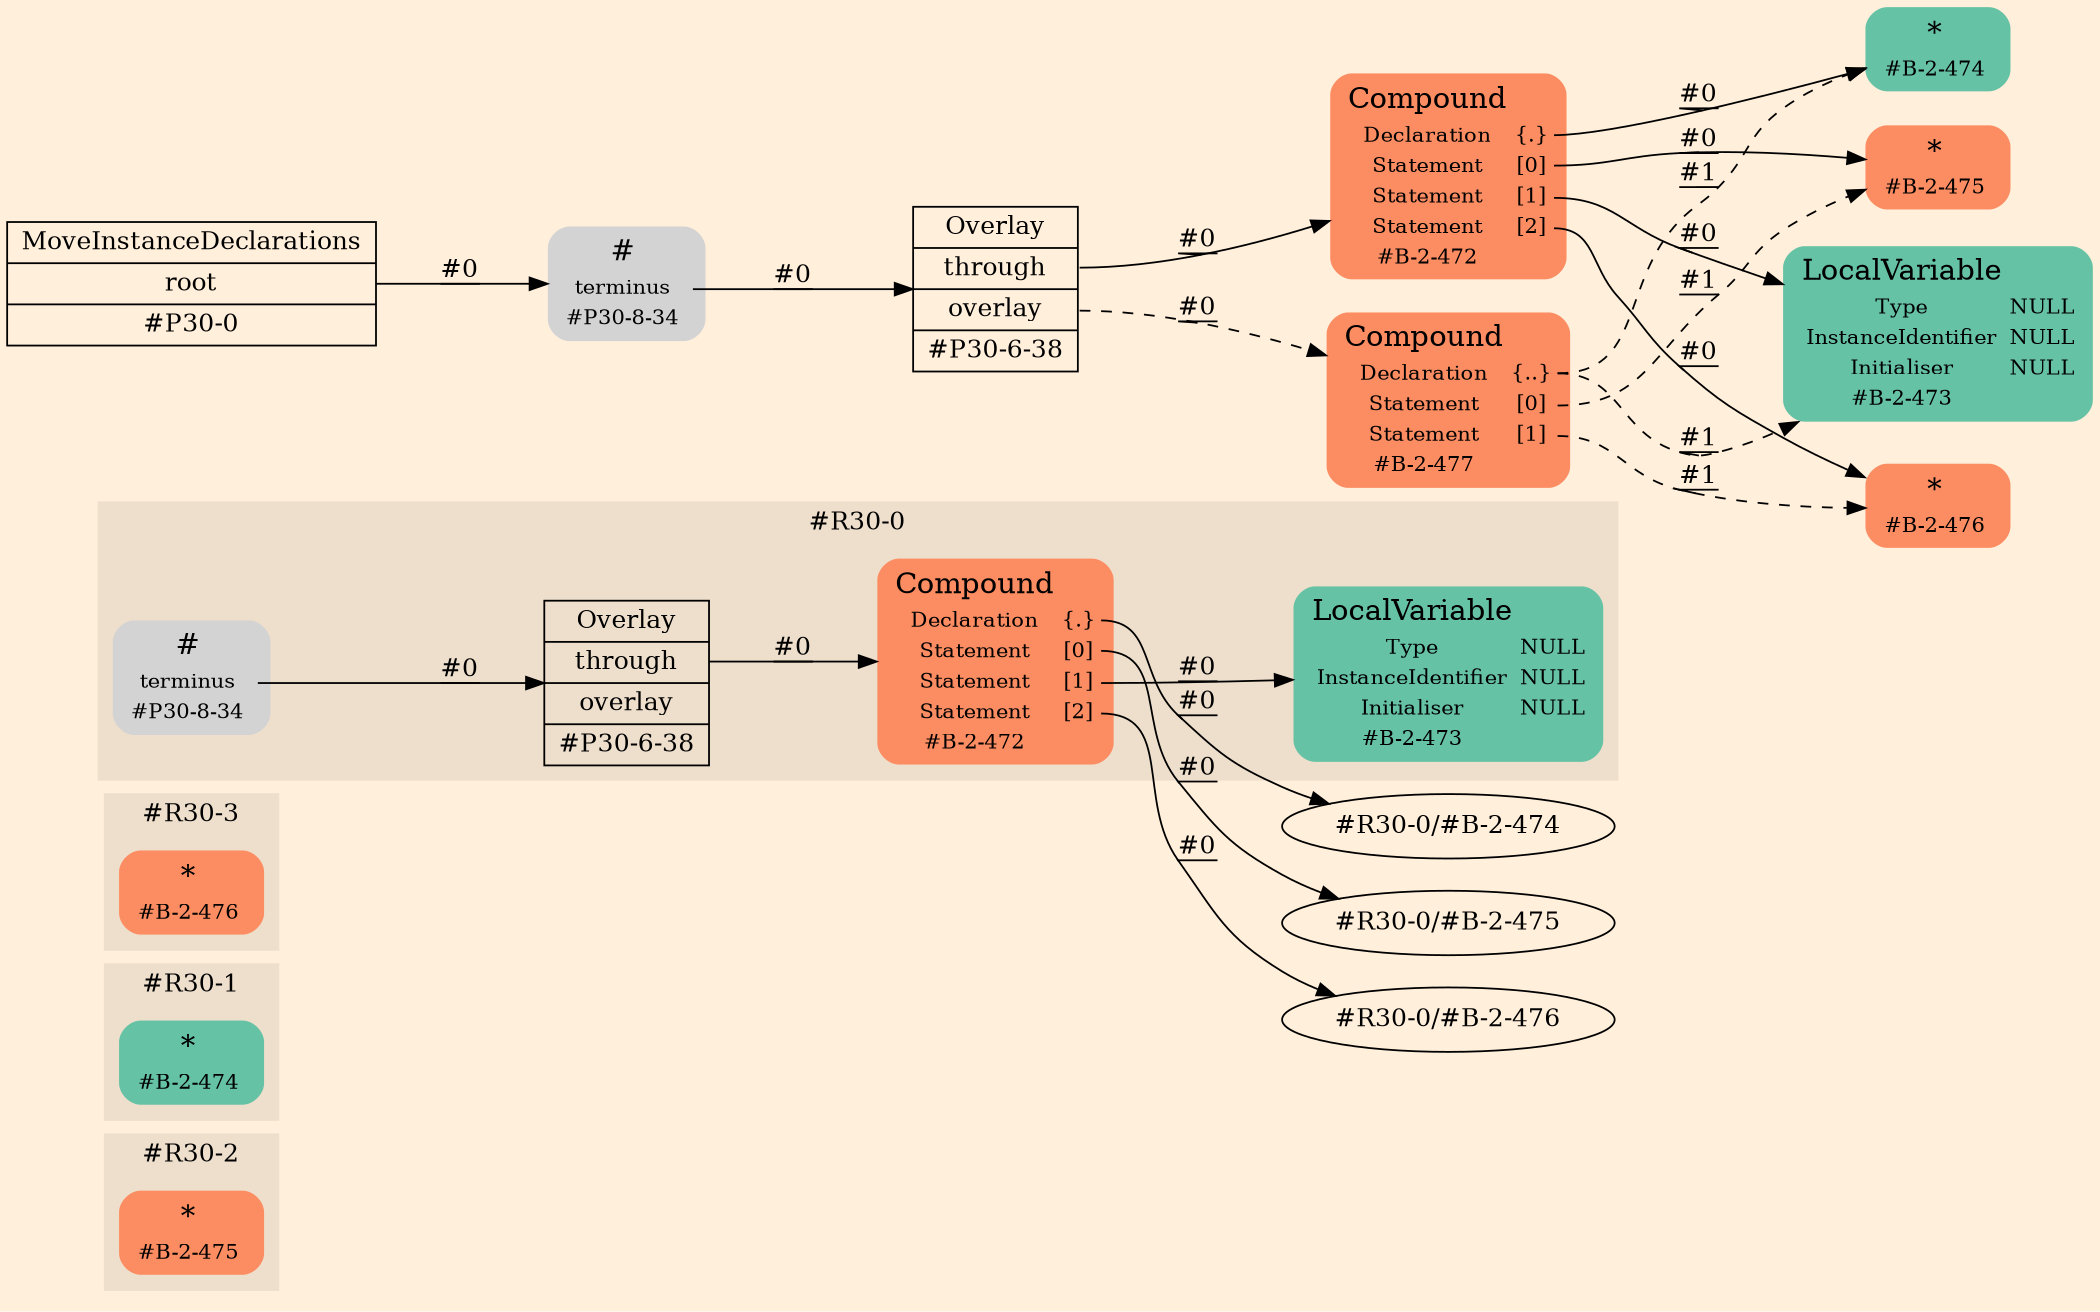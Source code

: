 digraph Inferno {
graph [
rankdir = "LR"
ranksep = 1.0
size = "14,20"
bgcolor = antiquewhite1
color = black
fontcolor = black
];
node [
];
subgraph "cluster#R30-2" {
label = "#R30-2"
style = "filled"
color = antiquewhite2
"#R30-2/#B-2-475" [
shape = "plaintext"
fillcolor = "/set28/2"
label = <<TABLE BORDER="0" CELLBORDER="0" CELLSPACING="0">
 <TR>
  <TD><FONT POINT-SIZE="16.0">*</FONT></TD>
  <TD></TD>
 </TR>
 <TR>
  <TD>#B-2-475</TD>
  <TD PORT="port0"></TD>
 </TR>
</TABLE>>
style = "rounded,filled"
fontsize = "12"
];
}
subgraph "cluster#R30-1" {
label = "#R30-1"
style = "filled"
color = antiquewhite2
"#R30-1/#B-2-474" [
shape = "plaintext"
fillcolor = "/set28/1"
label = <<TABLE BORDER="0" CELLBORDER="0" CELLSPACING="0">
 <TR>
  <TD><FONT POINT-SIZE="16.0">*</FONT></TD>
  <TD></TD>
 </TR>
 <TR>
  <TD>#B-2-474</TD>
  <TD PORT="port0"></TD>
 </TR>
</TABLE>>
style = "rounded,filled"
fontsize = "12"
];
}
subgraph "cluster#R30-3" {
label = "#R30-3"
style = "filled"
color = antiquewhite2
"#R30-3/#B-2-476" [
shape = "plaintext"
fillcolor = "/set28/2"
label = <<TABLE BORDER="0" CELLBORDER="0" CELLSPACING="0">
 <TR>
  <TD><FONT POINT-SIZE="16.0">*</FONT></TD>
  <TD></TD>
 </TR>
 <TR>
  <TD>#B-2-476</TD>
  <TD PORT="port0"></TD>
 </TR>
</TABLE>>
style = "rounded,filled"
fontsize = "12"
];
}
subgraph "cluster#R30-0" {
label = "#R30-0"
style = "filled"
color = antiquewhite2
"#R30-0/#B-2-473" [
shape = "plaintext"
fillcolor = "/set28/1"
label = <<TABLE BORDER="0" CELLBORDER="0" CELLSPACING="0">
 <TR>
  <TD><FONT POINT-SIZE="16.0">LocalVariable</FONT></TD>
  <TD></TD>
 </TR>
 <TR>
  <TD>Type</TD>
  <TD PORT="port0">NULL</TD>
 </TR>
 <TR>
  <TD>InstanceIdentifier</TD>
  <TD PORT="port1">NULL</TD>
 </TR>
 <TR>
  <TD>Initialiser</TD>
  <TD PORT="port2">NULL</TD>
 </TR>
 <TR>
  <TD>#B-2-473</TD>
  <TD PORT="port3"></TD>
 </TR>
</TABLE>>
style = "rounded,filled"
fontsize = "12"
];
"#R30-0/#B-2-472" [
shape = "plaintext"
fillcolor = "/set28/2"
label = <<TABLE BORDER="0" CELLBORDER="0" CELLSPACING="0">
 <TR>
  <TD><FONT POINT-SIZE="16.0">Compound</FONT></TD>
  <TD></TD>
 </TR>
 <TR>
  <TD>Declaration</TD>
  <TD PORT="port0">{.}</TD>
 </TR>
 <TR>
  <TD>Statement</TD>
  <TD PORT="port1">[0]</TD>
 </TR>
 <TR>
  <TD>Statement</TD>
  <TD PORT="port2">[1]</TD>
 </TR>
 <TR>
  <TD>Statement</TD>
  <TD PORT="port3">[2]</TD>
 </TR>
 <TR>
  <TD>#B-2-472</TD>
  <TD PORT="port4"></TD>
 </TR>
</TABLE>>
style = "rounded,filled"
fontsize = "12"
];
"#R30-0/#P30-8-34" [
shape = "plaintext"
label = <<TABLE BORDER="0" CELLBORDER="0" CELLSPACING="0">
 <TR>
  <TD><FONT POINT-SIZE="16.0">#</FONT></TD>
  <TD></TD>
 </TR>
 <TR>
  <TD>terminus</TD>
  <TD PORT="port0"></TD>
 </TR>
 <TR>
  <TD>#P30-8-34</TD>
  <TD PORT="port1"></TD>
 </TR>
</TABLE>>
style = "rounded,filled"
fontsize = "12"
];
"#R30-0/#P30-6-38" [
shape = "record"
fillcolor = antiquewhite2
label = "<fixed> Overlay | <port0> through | <port1> overlay | <port2> #P30-6-38"
style = "filled"
fontsize = "14"
color = black
fontcolor = black
];
}
"CR#P30-0" [
shape = "record"
fillcolor = antiquewhite1
label = "<fixed> MoveInstanceDeclarations | <port0> root | <port1> #P30-0"
style = "filled"
fontsize = "14"
color = black
fontcolor = black
];
"#P30-8-34" [
shape = "plaintext"
label = <<TABLE BORDER="0" CELLBORDER="0" CELLSPACING="0">
 <TR>
  <TD><FONT POINT-SIZE="16.0">#</FONT></TD>
  <TD></TD>
 </TR>
 <TR>
  <TD>terminus</TD>
  <TD PORT="port0"></TD>
 </TR>
 <TR>
  <TD>#P30-8-34</TD>
  <TD PORT="port1"></TD>
 </TR>
</TABLE>>
style = "rounded,filled"
fontsize = "12"
];
"#P30-6-38" [
shape = "record"
fillcolor = antiquewhite1
label = "<fixed> Overlay | <port0> through | <port1> overlay | <port2> #P30-6-38"
style = "filled"
fontsize = "14"
color = black
fontcolor = black
];
"#B-2-472" [
shape = "plaintext"
fillcolor = "/set28/2"
label = <<TABLE BORDER="0" CELLBORDER="0" CELLSPACING="0">
 <TR>
  <TD><FONT POINT-SIZE="16.0">Compound</FONT></TD>
  <TD></TD>
 </TR>
 <TR>
  <TD>Declaration</TD>
  <TD PORT="port0">{.}</TD>
 </TR>
 <TR>
  <TD>Statement</TD>
  <TD PORT="port1">[0]</TD>
 </TR>
 <TR>
  <TD>Statement</TD>
  <TD PORT="port2">[1]</TD>
 </TR>
 <TR>
  <TD>Statement</TD>
  <TD PORT="port3">[2]</TD>
 </TR>
 <TR>
  <TD>#B-2-472</TD>
  <TD PORT="port4"></TD>
 </TR>
</TABLE>>
style = "rounded,filled"
fontsize = "12"
];
"#B-2-474" [
shape = "plaintext"
fillcolor = "/set28/1"
label = <<TABLE BORDER="0" CELLBORDER="0" CELLSPACING="0">
 <TR>
  <TD><FONT POINT-SIZE="16.0">*</FONT></TD>
  <TD></TD>
 </TR>
 <TR>
  <TD>#B-2-474</TD>
  <TD PORT="port0"></TD>
 </TR>
</TABLE>>
style = "rounded,filled"
fontsize = "12"
];
"#B-2-475" [
shape = "plaintext"
fillcolor = "/set28/2"
label = <<TABLE BORDER="0" CELLBORDER="0" CELLSPACING="0">
 <TR>
  <TD><FONT POINT-SIZE="16.0">*</FONT></TD>
  <TD></TD>
 </TR>
 <TR>
  <TD>#B-2-475</TD>
  <TD PORT="port0"></TD>
 </TR>
</TABLE>>
style = "rounded,filled"
fontsize = "12"
];
"#B-2-473" [
shape = "plaintext"
fillcolor = "/set28/1"
label = <<TABLE BORDER="0" CELLBORDER="0" CELLSPACING="0">
 <TR>
  <TD><FONT POINT-SIZE="16.0">LocalVariable</FONT></TD>
  <TD></TD>
 </TR>
 <TR>
  <TD>Type</TD>
  <TD PORT="port0">NULL</TD>
 </TR>
 <TR>
  <TD>InstanceIdentifier</TD>
  <TD PORT="port1">NULL</TD>
 </TR>
 <TR>
  <TD>Initialiser</TD>
  <TD PORT="port2">NULL</TD>
 </TR>
 <TR>
  <TD>#B-2-473</TD>
  <TD PORT="port3"></TD>
 </TR>
</TABLE>>
style = "rounded,filled"
fontsize = "12"
];
"#B-2-476" [
shape = "plaintext"
fillcolor = "/set28/2"
label = <<TABLE BORDER="0" CELLBORDER="0" CELLSPACING="0">
 <TR>
  <TD><FONT POINT-SIZE="16.0">*</FONT></TD>
  <TD></TD>
 </TR>
 <TR>
  <TD>#B-2-476</TD>
  <TD PORT="port0"></TD>
 </TR>
</TABLE>>
style = "rounded,filled"
fontsize = "12"
];
"#B-2-477" [
shape = "plaintext"
fillcolor = "/set28/2"
label = <<TABLE BORDER="0" CELLBORDER="0" CELLSPACING="0">
 <TR>
  <TD><FONT POINT-SIZE="16.0">Compound</FONT></TD>
  <TD></TD>
 </TR>
 <TR>
  <TD>Declaration</TD>
  <TD PORT="port0">{..}</TD>
 </TR>
 <TR>
  <TD>Statement</TD>
  <TD PORT="port1">[0]</TD>
 </TR>
 <TR>
  <TD>Statement</TD>
  <TD PORT="port2">[1]</TD>
 </TR>
 <TR>
  <TD>#B-2-477</TD>
  <TD PORT="port3"></TD>
 </TR>
</TABLE>>
style = "rounded,filled"
fontsize = "12"
];
"CR#P30-0":port0 -> "#P30-8-34" [style="solid"
label = "#0"
decorate = true
color = black
fontcolor = black
];
"#P30-8-34":port0 -> "#P30-6-38" [style="solid"
label = "#0"
decorate = true
color = black
fontcolor = black
];
"#P30-6-38":port0 -> "#B-2-472" [style="solid"
label = "#0"
decorate = true
color = black
fontcolor = black
];
"#P30-6-38":port1 -> "#B-2-477" [style="dashed"
label = "#0"
decorate = true
color = black
fontcolor = black
];
"#B-2-472":port0 -> "#B-2-474" [style="solid"
label = "#0"
decorate = true
color = black
fontcolor = black
];
"#B-2-472":port1 -> "#B-2-475" [style="solid"
label = "#0"
decorate = true
color = black
fontcolor = black
];
"#B-2-472":port2 -> "#B-2-473" [style="solid"
label = "#0"
decorate = true
color = black
fontcolor = black
];
"#B-2-472":port3 -> "#B-2-476" [style="solid"
label = "#0"
decorate = true
color = black
fontcolor = black
];
"#B-2-477":port0 -> "#B-2-473" [style="dashed"
label = "#1"
decorate = true
color = black
fontcolor = black
];
"#B-2-477":port0 -> "#B-2-474" [style="dashed"
label = "#1"
decorate = true
color = black
fontcolor = black
];
"#B-2-477":port1 -> "#B-2-475" [style="dashed"
label = "#1"
decorate = true
color = black
fontcolor = black
];
"#B-2-477":port2 -> "#B-2-476" [style="dashed"
label = "#1"
decorate = true
color = black
fontcolor = black
];
"#R30-0/#B-2-472":port0 -> "#R30-0/#B-2-474" [style="solid"
label = "#0"
decorate = true
color = black
fontcolor = black
];
"#R30-0/#B-2-472":port1 -> "#R30-0/#B-2-475" [style="solid"
label = "#0"
decorate = true
color = black
fontcolor = black
];
"#R30-0/#B-2-472":port2 -> "#R30-0/#B-2-473" [style="solid"
label = "#0"
decorate = true
color = black
fontcolor = black
];
"#R30-0/#B-2-472":port3 -> "#R30-0/#B-2-476" [style="solid"
label = "#0"
decorate = true
color = black
fontcolor = black
];
"#R30-0/#P30-8-34":port0 -> "#R30-0/#P30-6-38" [style="solid"
label = "#0"
decorate = true
color = black
fontcolor = black
];
"#R30-0/#P30-6-38":port0 -> "#R30-0/#B-2-472" [style="solid"
label = "#0"
decorate = true
color = black
fontcolor = black
];
}
